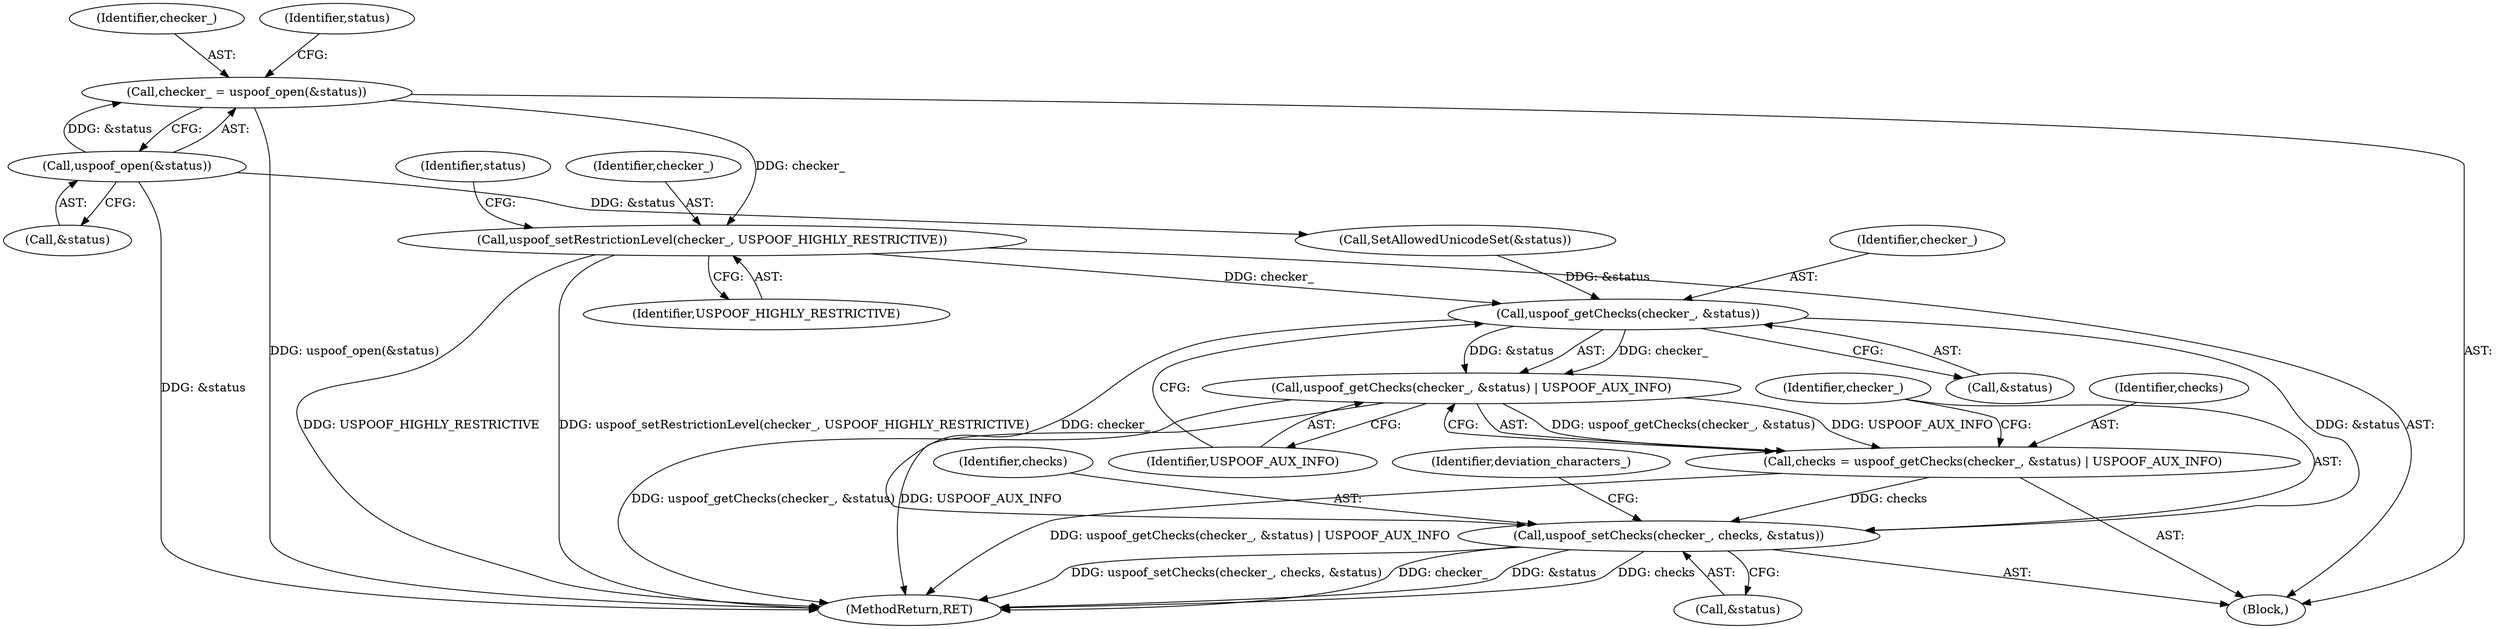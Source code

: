 digraph "0_Chrome_37747f4a4972e6d44d3f956f8d3a63255ef0941a@API" {
"1000111" [label="(Call,checker_ = uspoof_open(&status))"];
"1000113" [label="(Call,uspoof_open(&status))"];
"1000124" [label="(Call,uspoof_setRestrictionLevel(checker_, USPOOF_HIGHLY_RESTRICTIVE))"];
"1000134" [label="(Call,uspoof_getChecks(checker_, &status))"];
"1000133" [label="(Call,uspoof_getChecks(checker_, &status) | USPOOF_AUX_INFO)"];
"1000131" [label="(Call,checks = uspoof_getChecks(checker_, &status) | USPOOF_AUX_INFO)"];
"1000139" [label="(Call,uspoof_setChecks(checker_, checks, &status))"];
"1000112" [label="(Identifier,checker_)"];
"1000139" [label="(Call,uspoof_setChecks(checker_, checks, &status))"];
"1000126" [label="(Identifier,USPOOF_HIGHLY_RESTRICTIVE)"];
"1000127" [label="(Call,SetAllowedUnicodeSet(&status))"];
"1000136" [label="(Call,&status)"];
"1000138" [label="(Identifier,USPOOF_AUX_INFO)"];
"1000114" [label="(Call,&status)"];
"1000113" [label="(Call,uspoof_open(&status))"];
"1000118" [label="(Identifier,status)"];
"1000111" [label="(Call,checker_ = uspoof_open(&status))"];
"1000145" [label="(Identifier,deviation_characters_)"];
"1000135" [label="(Identifier,checker_)"];
"1000141" [label="(Identifier,checks)"];
"1000131" [label="(Call,checks = uspoof_getChecks(checker_, &status) | USPOOF_AUX_INFO)"];
"1000129" [label="(Identifier,status)"];
"1000214" [label="(MethodReturn,RET)"];
"1000142" [label="(Call,&status)"];
"1000132" [label="(Identifier,checks)"];
"1000140" [label="(Identifier,checker_)"];
"1000106" [label="(Block,)"];
"1000124" [label="(Call,uspoof_setRestrictionLevel(checker_, USPOOF_HIGHLY_RESTRICTIVE))"];
"1000125" [label="(Identifier,checker_)"];
"1000133" [label="(Call,uspoof_getChecks(checker_, &status) | USPOOF_AUX_INFO)"];
"1000134" [label="(Call,uspoof_getChecks(checker_, &status))"];
"1000111" -> "1000106"  [label="AST: "];
"1000111" -> "1000113"  [label="CFG: "];
"1000112" -> "1000111"  [label="AST: "];
"1000113" -> "1000111"  [label="AST: "];
"1000118" -> "1000111"  [label="CFG: "];
"1000111" -> "1000214"  [label="DDG: uspoof_open(&status)"];
"1000113" -> "1000111"  [label="DDG: &status"];
"1000111" -> "1000124"  [label="DDG: checker_"];
"1000113" -> "1000114"  [label="CFG: "];
"1000114" -> "1000113"  [label="AST: "];
"1000113" -> "1000214"  [label="DDG: &status"];
"1000113" -> "1000127"  [label="DDG: &status"];
"1000124" -> "1000106"  [label="AST: "];
"1000124" -> "1000126"  [label="CFG: "];
"1000125" -> "1000124"  [label="AST: "];
"1000126" -> "1000124"  [label="AST: "];
"1000129" -> "1000124"  [label="CFG: "];
"1000124" -> "1000214"  [label="DDG: USPOOF_HIGHLY_RESTRICTIVE"];
"1000124" -> "1000214"  [label="DDG: uspoof_setRestrictionLevel(checker_, USPOOF_HIGHLY_RESTRICTIVE)"];
"1000124" -> "1000134"  [label="DDG: checker_"];
"1000134" -> "1000133"  [label="AST: "];
"1000134" -> "1000136"  [label="CFG: "];
"1000135" -> "1000134"  [label="AST: "];
"1000136" -> "1000134"  [label="AST: "];
"1000138" -> "1000134"  [label="CFG: "];
"1000134" -> "1000133"  [label="DDG: checker_"];
"1000134" -> "1000133"  [label="DDG: &status"];
"1000127" -> "1000134"  [label="DDG: &status"];
"1000134" -> "1000139"  [label="DDG: checker_"];
"1000134" -> "1000139"  [label="DDG: &status"];
"1000133" -> "1000131"  [label="AST: "];
"1000133" -> "1000138"  [label="CFG: "];
"1000138" -> "1000133"  [label="AST: "];
"1000131" -> "1000133"  [label="CFG: "];
"1000133" -> "1000214"  [label="DDG: USPOOF_AUX_INFO"];
"1000133" -> "1000214"  [label="DDG: uspoof_getChecks(checker_, &status)"];
"1000133" -> "1000131"  [label="DDG: uspoof_getChecks(checker_, &status)"];
"1000133" -> "1000131"  [label="DDG: USPOOF_AUX_INFO"];
"1000131" -> "1000106"  [label="AST: "];
"1000132" -> "1000131"  [label="AST: "];
"1000140" -> "1000131"  [label="CFG: "];
"1000131" -> "1000214"  [label="DDG: uspoof_getChecks(checker_, &status) | USPOOF_AUX_INFO"];
"1000131" -> "1000139"  [label="DDG: checks"];
"1000139" -> "1000106"  [label="AST: "];
"1000139" -> "1000142"  [label="CFG: "];
"1000140" -> "1000139"  [label="AST: "];
"1000141" -> "1000139"  [label="AST: "];
"1000142" -> "1000139"  [label="AST: "];
"1000145" -> "1000139"  [label="CFG: "];
"1000139" -> "1000214"  [label="DDG: &status"];
"1000139" -> "1000214"  [label="DDG: checks"];
"1000139" -> "1000214"  [label="DDG: uspoof_setChecks(checker_, checks, &status)"];
"1000139" -> "1000214"  [label="DDG: checker_"];
}

